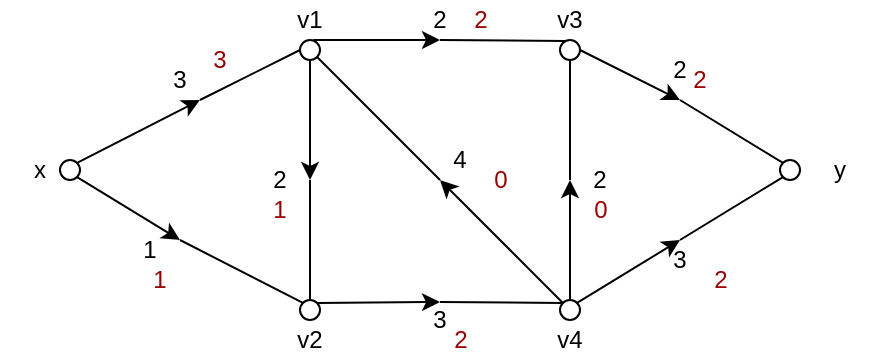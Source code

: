 <mxfile version="13.7.9" type="device"><diagram id="yJxDGOlWxl--KYtaHB6E" name="Page-1"><mxGraphModel dx="477" dy="280" grid="1" gridSize="10" guides="1" tooltips="1" connect="1" arrows="1" fold="1" page="1" pageScale="1" pageWidth="850" pageHeight="1100" math="0" shadow="0"><root><mxCell id="0"/><mxCell id="1" parent="0"/><mxCell id="zoKzXYsIlCiXTefr4vhg-23" value="" style="ellipse;whiteSpace=wrap;html=1;aspect=fixed;" vertex="1" parent="1"><mxGeometry x="270" y="110" width="10" height="10" as="geometry"/></mxCell><mxCell id="zoKzXYsIlCiXTefr4vhg-26" value="" style="ellipse;whiteSpace=wrap;html=1;aspect=fixed;" vertex="1" parent="1"><mxGeometry x="270" y="240" width="10" height="10" as="geometry"/></mxCell><mxCell id="zoKzXYsIlCiXTefr4vhg-27" value="" style="ellipse;whiteSpace=wrap;html=1;aspect=fixed;" vertex="1" parent="1"><mxGeometry x="400" y="110" width="10" height="10" as="geometry"/></mxCell><mxCell id="zoKzXYsIlCiXTefr4vhg-28" value="" style="ellipse;whiteSpace=wrap;html=1;aspect=fixed;" vertex="1" parent="1"><mxGeometry x="150" y="170" width="10" height="10" as="geometry"/></mxCell><mxCell id="zoKzXYsIlCiXTefr4vhg-29" value="" style="ellipse;whiteSpace=wrap;html=1;aspect=fixed;" vertex="1" parent="1"><mxGeometry x="510" y="170" width="10" height="10" as="geometry"/></mxCell><mxCell id="zoKzXYsIlCiXTefr4vhg-30" value="" style="ellipse;whiteSpace=wrap;html=1;aspect=fixed;" vertex="1" parent="1"><mxGeometry x="400" y="240" width="10" height="10" as="geometry"/></mxCell><mxCell id="zoKzXYsIlCiXTefr4vhg-36" value="" style="endArrow=classic;html=1;exitX=1;exitY=0;exitDx=0;exitDy=0;" edge="1" parent="1" source="zoKzXYsIlCiXTefr4vhg-28"><mxGeometry width="50" height="50" relative="1" as="geometry"><mxPoint x="170" y="180" as="sourcePoint"/><mxPoint x="220" y="140" as="targetPoint"/></mxGeometry></mxCell><mxCell id="zoKzXYsIlCiXTefr4vhg-38" value="" style="endArrow=classic;html=1;exitX=1;exitY=1;exitDx=0;exitDy=0;" edge="1" parent="1" source="zoKzXYsIlCiXTefr4vhg-28"><mxGeometry width="50" height="50" relative="1" as="geometry"><mxPoint x="178.536" y="181.464" as="sourcePoint"/><mxPoint x="210" y="210" as="targetPoint"/></mxGeometry></mxCell><mxCell id="zoKzXYsIlCiXTefr4vhg-40" value="" style="endArrow=none;html=1;exitX=0;exitY=0;exitDx=0;exitDy=0;" edge="1" parent="1" source="zoKzXYsIlCiXTefr4vhg-26"><mxGeometry width="50" height="50" relative="1" as="geometry"><mxPoint x="330" y="140" as="sourcePoint"/><mxPoint x="210" y="210" as="targetPoint"/></mxGeometry></mxCell><mxCell id="zoKzXYsIlCiXTefr4vhg-41" value="" style="endArrow=none;html=1;exitX=0;exitY=0.5;exitDx=0;exitDy=0;" edge="1" parent="1" source="zoKzXYsIlCiXTefr4vhg-23"><mxGeometry width="50" height="50" relative="1" as="geometry"><mxPoint x="280" y="245" as="sourcePoint"/><mxPoint x="220" y="140" as="targetPoint"/></mxGeometry></mxCell><mxCell id="zoKzXYsIlCiXTefr4vhg-46" value="" style="endArrow=classic;html=1;exitX=1;exitY=0;exitDx=0;exitDy=0;" edge="1" parent="1" source="zoKzXYsIlCiXTefr4vhg-26"><mxGeometry width="50" height="50" relative="1" as="geometry"><mxPoint x="290" y="241" as="sourcePoint"/><mxPoint x="340" y="241" as="targetPoint"/></mxGeometry></mxCell><mxCell id="zoKzXYsIlCiXTefr4vhg-48" value="" style="endArrow=none;html=1;entryX=0;entryY=0;entryDx=0;entryDy=0;" edge="1" parent="1" target="zoKzXYsIlCiXTefr4vhg-30"><mxGeometry width="50" height="50" relative="1" as="geometry"><mxPoint x="340" y="241" as="sourcePoint"/><mxPoint x="430" y="270" as="targetPoint"/></mxGeometry></mxCell><mxCell id="zoKzXYsIlCiXTefr4vhg-49" value="" style="endArrow=classic;html=1;exitX=0.658;exitY=0.003;exitDx=0;exitDy=0;exitPerimeter=0;" edge="1" parent="1" source="zoKzXYsIlCiXTefr4vhg-23"><mxGeometry width="50" height="50" relative="1" as="geometry"><mxPoint x="300" y="160" as="sourcePoint"/><mxPoint x="340" y="110" as="targetPoint"/></mxGeometry></mxCell><mxCell id="zoKzXYsIlCiXTefr4vhg-51" value="" style="endArrow=none;html=1;entryX=0.265;entryY=0.049;entryDx=0;entryDy=0;entryPerimeter=0;" edge="1" parent="1" target="zoKzXYsIlCiXTefr4vhg-27"><mxGeometry width="50" height="50" relative="1" as="geometry"><mxPoint x="340" y="110" as="sourcePoint"/><mxPoint x="390" y="111" as="targetPoint"/></mxGeometry></mxCell><mxCell id="zoKzXYsIlCiXTefr4vhg-54" value="" style="endArrow=classic;html=1;exitX=1;exitY=0.5;exitDx=0;exitDy=0;" edge="1" parent="1" source="zoKzXYsIlCiXTefr4vhg-27"><mxGeometry width="50" height="50" relative="1" as="geometry"><mxPoint x="420" y="119" as="sourcePoint"/><mxPoint x="460" y="140" as="targetPoint"/></mxGeometry></mxCell><mxCell id="zoKzXYsIlCiXTefr4vhg-55" value="" style="endArrow=none;html=1;entryX=0;entryY=0;entryDx=0;entryDy=0;" edge="1" parent="1" target="zoKzXYsIlCiXTefr4vhg-29"><mxGeometry width="50" height="50" relative="1" as="geometry"><mxPoint x="460" y="140" as="sourcePoint"/><mxPoint x="520" y="150" as="targetPoint"/></mxGeometry></mxCell><mxCell id="zoKzXYsIlCiXTefr4vhg-56" value="" style="endArrow=classic;html=1;exitX=1;exitY=0;exitDx=0;exitDy=0;" edge="1" parent="1" source="zoKzXYsIlCiXTefr4vhg-30"><mxGeometry width="50" height="50" relative="1" as="geometry"><mxPoint x="430" y="280" as="sourcePoint"/><mxPoint x="460" y="210" as="targetPoint"/></mxGeometry></mxCell><mxCell id="zoKzXYsIlCiXTefr4vhg-57" value="" style="endArrow=none;html=1;entryX=0;entryY=1;entryDx=0;entryDy=0;" edge="1" parent="1" target="zoKzXYsIlCiXTefr4vhg-29"><mxGeometry width="50" height="50" relative="1" as="geometry"><mxPoint x="460" y="210" as="sourcePoint"/><mxPoint x="500" y="200" as="targetPoint"/></mxGeometry></mxCell><mxCell id="zoKzXYsIlCiXTefr4vhg-58" value="" style="endArrow=classic;html=1;exitX=0.5;exitY=1;exitDx=0;exitDy=0;" edge="1" parent="1" source="zoKzXYsIlCiXTefr4vhg-23"><mxGeometry width="50" height="50" relative="1" as="geometry"><mxPoint x="260" y="200" as="sourcePoint"/><mxPoint x="275" y="180" as="targetPoint"/></mxGeometry></mxCell><mxCell id="zoKzXYsIlCiXTefr4vhg-61" value="" style="endArrow=none;html=1;exitX=0.5;exitY=0;exitDx=0;exitDy=0;" edge="1" parent="1" source="zoKzXYsIlCiXTefr4vhg-26"><mxGeometry width="50" height="50" relative="1" as="geometry"><mxPoint x="260" y="230" as="sourcePoint"/><mxPoint x="275" y="180" as="targetPoint"/></mxGeometry></mxCell><mxCell id="zoKzXYsIlCiXTefr4vhg-62" value="" style="endArrow=classic;html=1;exitX=0.5;exitY=0;exitDx=0;exitDy=0;" edge="1" parent="1" source="zoKzXYsIlCiXTefr4vhg-30"><mxGeometry width="50" height="50" relative="1" as="geometry"><mxPoint x="410" y="230" as="sourcePoint"/><mxPoint x="405" y="180" as="targetPoint"/></mxGeometry></mxCell><mxCell id="zoKzXYsIlCiXTefr4vhg-63" value="" style="endArrow=none;html=1;entryX=0.5;entryY=1;entryDx=0;entryDy=0;" edge="1" parent="1" target="zoKzXYsIlCiXTefr4vhg-27"><mxGeometry width="50" height="50" relative="1" as="geometry"><mxPoint x="405" y="180" as="sourcePoint"/><mxPoint x="430" y="180" as="targetPoint"/></mxGeometry></mxCell><mxCell id="zoKzXYsIlCiXTefr4vhg-64" value="" style="endArrow=classic;html=1;exitX=0;exitY=0;exitDx=0;exitDy=0;" edge="1" parent="1" source="zoKzXYsIlCiXTefr4vhg-30"><mxGeometry width="50" height="50" relative="1" as="geometry"><mxPoint x="350" y="210" as="sourcePoint"/><mxPoint x="340" y="180" as="targetPoint"/></mxGeometry></mxCell><mxCell id="zoKzXYsIlCiXTefr4vhg-65" value="" style="endArrow=none;html=1;entryX=1;entryY=1;entryDx=0;entryDy=0;" edge="1" parent="1" target="zoKzXYsIlCiXTefr4vhg-23"><mxGeometry width="50" height="50" relative="1" as="geometry"><mxPoint x="340" y="180" as="sourcePoint"/><mxPoint x="400" y="160" as="targetPoint"/></mxGeometry></mxCell><mxCell id="zoKzXYsIlCiXTefr4vhg-67" value="3" style="text;html=1;strokeColor=none;fillColor=none;align=center;verticalAlign=middle;whiteSpace=wrap;rounded=0;" vertex="1" parent="1"><mxGeometry x="190" y="120" width="40" height="20" as="geometry"/></mxCell><mxCell id="zoKzXYsIlCiXTefr4vhg-68" value="1" style="text;html=1;strokeColor=none;fillColor=none;align=center;verticalAlign=middle;whiteSpace=wrap;rounded=0;" vertex="1" parent="1"><mxGeometry x="180" y="205" width="30" height="20" as="geometry"/></mxCell><mxCell id="zoKzXYsIlCiXTefr4vhg-69" value="4" style="text;html=1;strokeColor=none;fillColor=none;align=center;verticalAlign=middle;whiteSpace=wrap;rounded=0;" vertex="1" parent="1"><mxGeometry x="330" y="160" width="40" height="20" as="geometry"/></mxCell><mxCell id="zoKzXYsIlCiXTefr4vhg-70" value="2" style="text;html=1;strokeColor=none;fillColor=none;align=center;verticalAlign=middle;whiteSpace=wrap;rounded=0;" vertex="1" parent="1"><mxGeometry x="320" y="90" width="40" height="20" as="geometry"/></mxCell><mxCell id="zoKzXYsIlCiXTefr4vhg-71" value="3" style="text;html=1;strokeColor=none;fillColor=none;align=center;verticalAlign=middle;whiteSpace=wrap;rounded=0;" vertex="1" parent="1"><mxGeometry x="320" y="240" width="40" height="20" as="geometry"/></mxCell><mxCell id="zoKzXYsIlCiXTefr4vhg-72" value="2" style="text;html=1;strokeColor=none;fillColor=none;align=center;verticalAlign=middle;whiteSpace=wrap;rounded=0;" vertex="1" parent="1"><mxGeometry x="446.25" y="120" width="27.5" height="10" as="geometry"/></mxCell><mxCell id="zoKzXYsIlCiXTefr4vhg-73" value="3" style="text;html=1;strokeColor=none;fillColor=none;align=center;verticalAlign=middle;whiteSpace=wrap;rounded=0;" vertex="1" parent="1"><mxGeometry x="440" y="210" width="40" height="20" as="geometry"/></mxCell><mxCell id="zoKzXYsIlCiXTefr4vhg-74" value="y" style="text;html=1;strokeColor=none;fillColor=none;align=center;verticalAlign=middle;whiteSpace=wrap;rounded=0;" vertex="1" parent="1"><mxGeometry x="520" y="165" width="40" height="20" as="geometry"/></mxCell><mxCell id="zoKzXYsIlCiXTefr4vhg-75" value="x" style="text;html=1;strokeColor=none;fillColor=none;align=center;verticalAlign=middle;whiteSpace=wrap;rounded=0;" vertex="1" parent="1"><mxGeometry x="120" y="165" width="40" height="20" as="geometry"/></mxCell><mxCell id="zoKzXYsIlCiXTefr4vhg-76" value="2" style="text;html=1;strokeColor=none;fillColor=none;align=center;verticalAlign=middle;whiteSpace=wrap;rounded=0;" vertex="1" parent="1"><mxGeometry x="400" y="170" width="40" height="20" as="geometry"/></mxCell><mxCell id="zoKzXYsIlCiXTefr4vhg-77" value="2" style="text;html=1;strokeColor=none;fillColor=none;align=center;verticalAlign=middle;whiteSpace=wrap;rounded=0;" vertex="1" parent="1"><mxGeometry x="240" y="170" width="40" height="20" as="geometry"/></mxCell><mxCell id="zoKzXYsIlCiXTefr4vhg-78" value="&lt;font color=&quot;#990000&quot;&gt;3&lt;/font&gt;" style="text;html=1;strokeColor=none;fillColor=none;align=center;verticalAlign=middle;whiteSpace=wrap;rounded=0;" vertex="1" parent="1"><mxGeometry x="210" y="110" width="40" height="20" as="geometry"/></mxCell><mxCell id="zoKzXYsIlCiXTefr4vhg-79" value="&lt;font color=&quot;#990000&quot;&gt;1&lt;/font&gt;" style="text;html=1;strokeColor=none;fillColor=none;align=center;verticalAlign=middle;whiteSpace=wrap;rounded=0;" vertex="1" parent="1"><mxGeometry x="180" y="220" width="40" height="20" as="geometry"/></mxCell><mxCell id="zoKzXYsIlCiXTefr4vhg-80" value="&lt;font color=&quot;#990000&quot;&gt;1&lt;/font&gt;" style="text;html=1;strokeColor=none;fillColor=none;align=center;verticalAlign=middle;whiteSpace=wrap;rounded=0;" vertex="1" parent="1"><mxGeometry x="240" y="185" width="40" height="20" as="geometry"/></mxCell><mxCell id="zoKzXYsIlCiXTefr4vhg-81" value="&lt;font color=&quot;#990000&quot;&gt;2&lt;/font&gt;" style="text;html=1;align=center;verticalAlign=middle;resizable=0;points=[];autosize=1;" vertex="1" parent="1"><mxGeometry x="350" y="90" width="20" height="20" as="geometry"/></mxCell><mxCell id="zoKzXYsIlCiXTefr4vhg-82" value="&lt;font color=&quot;#990000&quot;&gt;0&lt;/font&gt;" style="text;html=1;align=center;verticalAlign=middle;resizable=0;points=[];autosize=1;" vertex="1" parent="1"><mxGeometry x="360" y="170" width="20" height="20" as="geometry"/></mxCell><mxCell id="zoKzXYsIlCiXTefr4vhg-83" value="&lt;font color=&quot;#990000&quot;&gt;2&lt;/font&gt;" style="text;html=1;align=center;verticalAlign=middle;resizable=0;points=[];autosize=1;" vertex="1" parent="1"><mxGeometry x="340" y="250" width="20" height="20" as="geometry"/></mxCell><mxCell id="zoKzXYsIlCiXTefr4vhg-84" value="&lt;font color=&quot;#990000&quot;&gt;0&lt;/font&gt;" style="text;html=1;strokeColor=none;fillColor=none;align=center;verticalAlign=middle;whiteSpace=wrap;rounded=0;" vertex="1" parent="1"><mxGeometry x="407.5" y="185" width="25" height="20" as="geometry"/></mxCell><mxCell id="zoKzXYsIlCiXTefr4vhg-85" value="&lt;font color=&quot;#990000&quot;&gt;2&lt;/font&gt;" style="text;html=1;align=center;verticalAlign=middle;resizable=0;points=[];autosize=1;" vertex="1" parent="1"><mxGeometry x="470" y="220" width="20" height="20" as="geometry"/></mxCell><mxCell id="zoKzXYsIlCiXTefr4vhg-86" value="&lt;font color=&quot;#990000&quot;&gt;2&lt;/font&gt;" style="text;html=1;strokeColor=none;fillColor=none;align=center;verticalAlign=middle;whiteSpace=wrap;rounded=0;" vertex="1" parent="1"><mxGeometry x="450" y="120" width="40" height="20" as="geometry"/></mxCell><mxCell id="zoKzXYsIlCiXTefr4vhg-88" value="v1" style="text;html=1;strokeColor=none;fillColor=none;align=center;verticalAlign=middle;whiteSpace=wrap;rounded=0;" vertex="1" parent="1"><mxGeometry x="255" y="90" width="40" height="20" as="geometry"/></mxCell><mxCell id="zoKzXYsIlCiXTefr4vhg-89" value="v2" style="text;html=1;strokeColor=none;fillColor=none;align=center;verticalAlign=middle;whiteSpace=wrap;rounded=0;" vertex="1" parent="1"><mxGeometry x="255" y="250" width="40" height="20" as="geometry"/></mxCell><mxCell id="zoKzXYsIlCiXTefr4vhg-90" value="v3" style="text;html=1;strokeColor=none;fillColor=none;align=center;verticalAlign=middle;whiteSpace=wrap;rounded=0;" vertex="1" parent="1"><mxGeometry x="385" y="90" width="40" height="20" as="geometry"/></mxCell><mxCell id="zoKzXYsIlCiXTefr4vhg-91" value="v4" style="text;html=1;strokeColor=none;fillColor=none;align=center;verticalAlign=middle;whiteSpace=wrap;rounded=0;" vertex="1" parent="1"><mxGeometry x="385" y="250" width="40" height="20" as="geometry"/></mxCell></root></mxGraphModel></diagram></mxfile>